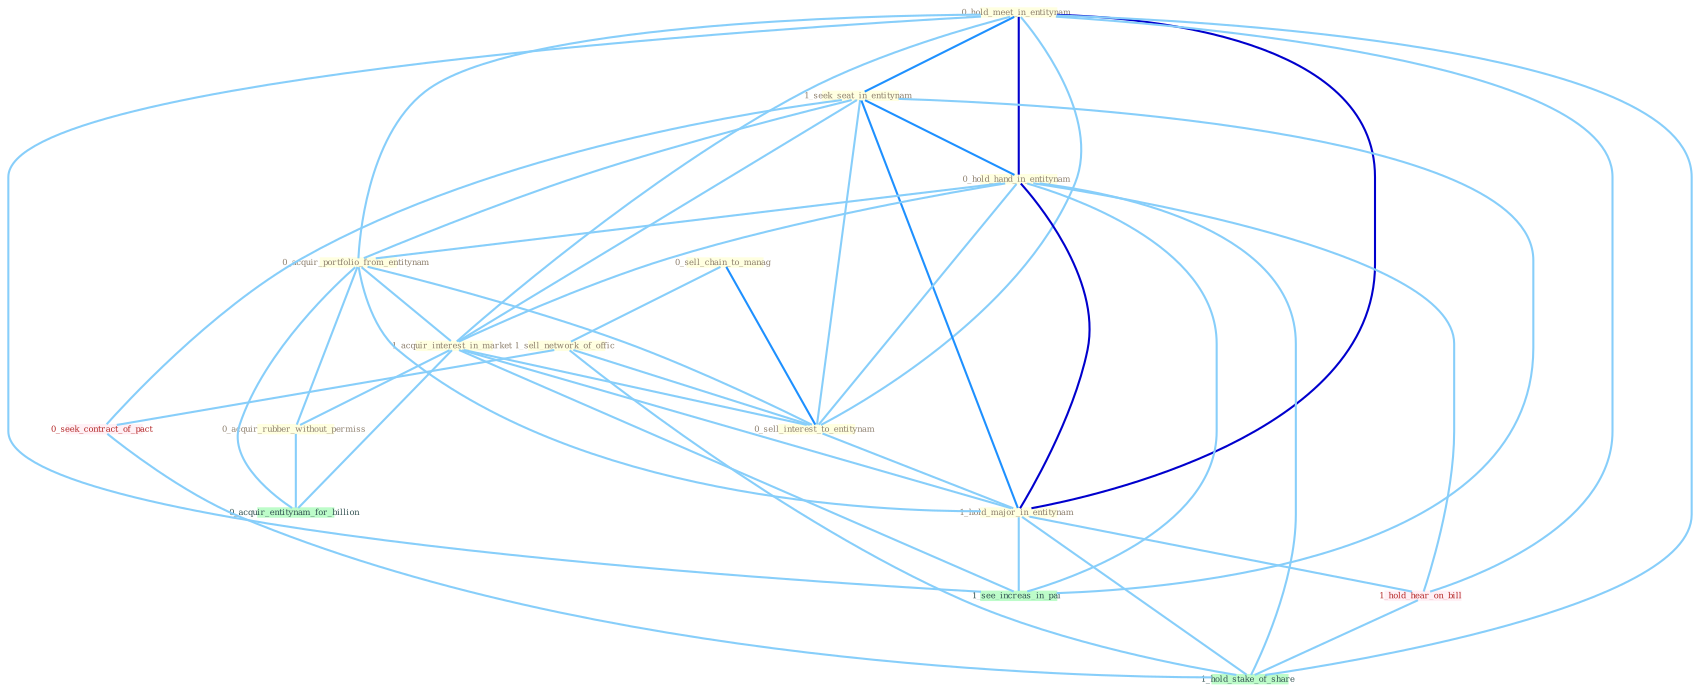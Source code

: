Graph G{ 
    node
    [shape=polygon,style=filled,width=.5,height=.06,color="#BDFCC9",fixedsize=true,fontsize=4,
    fontcolor="#2f4f4f"];
    {node
    [color="#ffffe0", fontcolor="#8b7d6b"] "0_hold_meet_in_entitynam " "1_seek_seat_in_entitynam " "0_hold_hand_in_entitynam " "0_acquir_portfolio_from_entitynam " "0_sell_chain_to_manag " "1_sell_network_of_offic " "1_acquir_interest_in_market " "0_sell_interest_to_entitynam " "0_acquir_rubber_without_permiss " "1_hold_major_in_entitynam "}
{node [color="#fff0f5", fontcolor="#b22222"] "0_seek_contract_of_pact " "1_hold_hear_on_bill "}
edge [color="#B0E2FF"];

	"0_hold_meet_in_entitynam " -- "1_seek_seat_in_entitynam " [w="2", color="#1e90ff" , len=0.8];
	"0_hold_meet_in_entitynam " -- "0_hold_hand_in_entitynam " [w="3", color="#0000cd" , len=0.6];
	"0_hold_meet_in_entitynam " -- "0_acquir_portfolio_from_entitynam " [w="1", color="#87cefa" ];
	"0_hold_meet_in_entitynam " -- "1_acquir_interest_in_market " [w="1", color="#87cefa" ];
	"0_hold_meet_in_entitynam " -- "0_sell_interest_to_entitynam " [w="1", color="#87cefa" ];
	"0_hold_meet_in_entitynam " -- "1_hold_major_in_entitynam " [w="3", color="#0000cd" , len=0.6];
	"0_hold_meet_in_entitynam " -- "1_see_increas_in_pai " [w="1", color="#87cefa" ];
	"0_hold_meet_in_entitynam " -- "1_hold_hear_on_bill " [w="1", color="#87cefa" ];
	"0_hold_meet_in_entitynam " -- "1_hold_stake_of_share " [w="1", color="#87cefa" ];
	"1_seek_seat_in_entitynam " -- "0_hold_hand_in_entitynam " [w="2", color="#1e90ff" , len=0.8];
	"1_seek_seat_in_entitynam " -- "0_acquir_portfolio_from_entitynam " [w="1", color="#87cefa" ];
	"1_seek_seat_in_entitynam " -- "1_acquir_interest_in_market " [w="1", color="#87cefa" ];
	"1_seek_seat_in_entitynam " -- "0_sell_interest_to_entitynam " [w="1", color="#87cefa" ];
	"1_seek_seat_in_entitynam " -- "1_hold_major_in_entitynam " [w="2", color="#1e90ff" , len=0.8];
	"1_seek_seat_in_entitynam " -- "0_seek_contract_of_pact " [w="1", color="#87cefa" ];
	"1_seek_seat_in_entitynam " -- "1_see_increas_in_pai " [w="1", color="#87cefa" ];
	"0_hold_hand_in_entitynam " -- "0_acquir_portfolio_from_entitynam " [w="1", color="#87cefa" ];
	"0_hold_hand_in_entitynam " -- "1_acquir_interest_in_market " [w="1", color="#87cefa" ];
	"0_hold_hand_in_entitynam " -- "0_sell_interest_to_entitynam " [w="1", color="#87cefa" ];
	"0_hold_hand_in_entitynam " -- "1_hold_major_in_entitynam " [w="3", color="#0000cd" , len=0.6];
	"0_hold_hand_in_entitynam " -- "1_see_increas_in_pai " [w="1", color="#87cefa" ];
	"0_hold_hand_in_entitynam " -- "1_hold_hear_on_bill " [w="1", color="#87cefa" ];
	"0_hold_hand_in_entitynam " -- "1_hold_stake_of_share " [w="1", color="#87cefa" ];
	"0_acquir_portfolio_from_entitynam " -- "1_acquir_interest_in_market " [w="1", color="#87cefa" ];
	"0_acquir_portfolio_from_entitynam " -- "0_sell_interest_to_entitynam " [w="1", color="#87cefa" ];
	"0_acquir_portfolio_from_entitynam " -- "0_acquir_rubber_without_permiss " [w="1", color="#87cefa" ];
	"0_acquir_portfolio_from_entitynam " -- "1_hold_major_in_entitynam " [w="1", color="#87cefa" ];
	"0_acquir_portfolio_from_entitynam " -- "0_acquir_entitynam_for_billion " [w="1", color="#87cefa" ];
	"0_sell_chain_to_manag " -- "1_sell_network_of_offic " [w="1", color="#87cefa" ];
	"0_sell_chain_to_manag " -- "0_sell_interest_to_entitynam " [w="2", color="#1e90ff" , len=0.8];
	"1_sell_network_of_offic " -- "0_sell_interest_to_entitynam " [w="1", color="#87cefa" ];
	"1_sell_network_of_offic " -- "0_seek_contract_of_pact " [w="1", color="#87cefa" ];
	"1_sell_network_of_offic " -- "1_hold_stake_of_share " [w="1", color="#87cefa" ];
	"1_acquir_interest_in_market " -- "0_sell_interest_to_entitynam " [w="1", color="#87cefa" ];
	"1_acquir_interest_in_market " -- "0_acquir_rubber_without_permiss " [w="1", color="#87cefa" ];
	"1_acquir_interest_in_market " -- "1_hold_major_in_entitynam " [w="1", color="#87cefa" ];
	"1_acquir_interest_in_market " -- "0_acquir_entitynam_for_billion " [w="1", color="#87cefa" ];
	"1_acquir_interest_in_market " -- "1_see_increas_in_pai " [w="1", color="#87cefa" ];
	"0_sell_interest_to_entitynam " -- "1_hold_major_in_entitynam " [w="1", color="#87cefa" ];
	"0_acquir_rubber_without_permiss " -- "0_acquir_entitynam_for_billion " [w="1", color="#87cefa" ];
	"1_hold_major_in_entitynam " -- "1_see_increas_in_pai " [w="1", color="#87cefa" ];
	"1_hold_major_in_entitynam " -- "1_hold_hear_on_bill " [w="1", color="#87cefa" ];
	"1_hold_major_in_entitynam " -- "1_hold_stake_of_share " [w="1", color="#87cefa" ];
	"0_seek_contract_of_pact " -- "1_hold_stake_of_share " [w="1", color="#87cefa" ];
	"1_hold_hear_on_bill " -- "1_hold_stake_of_share " [w="1", color="#87cefa" ];
}